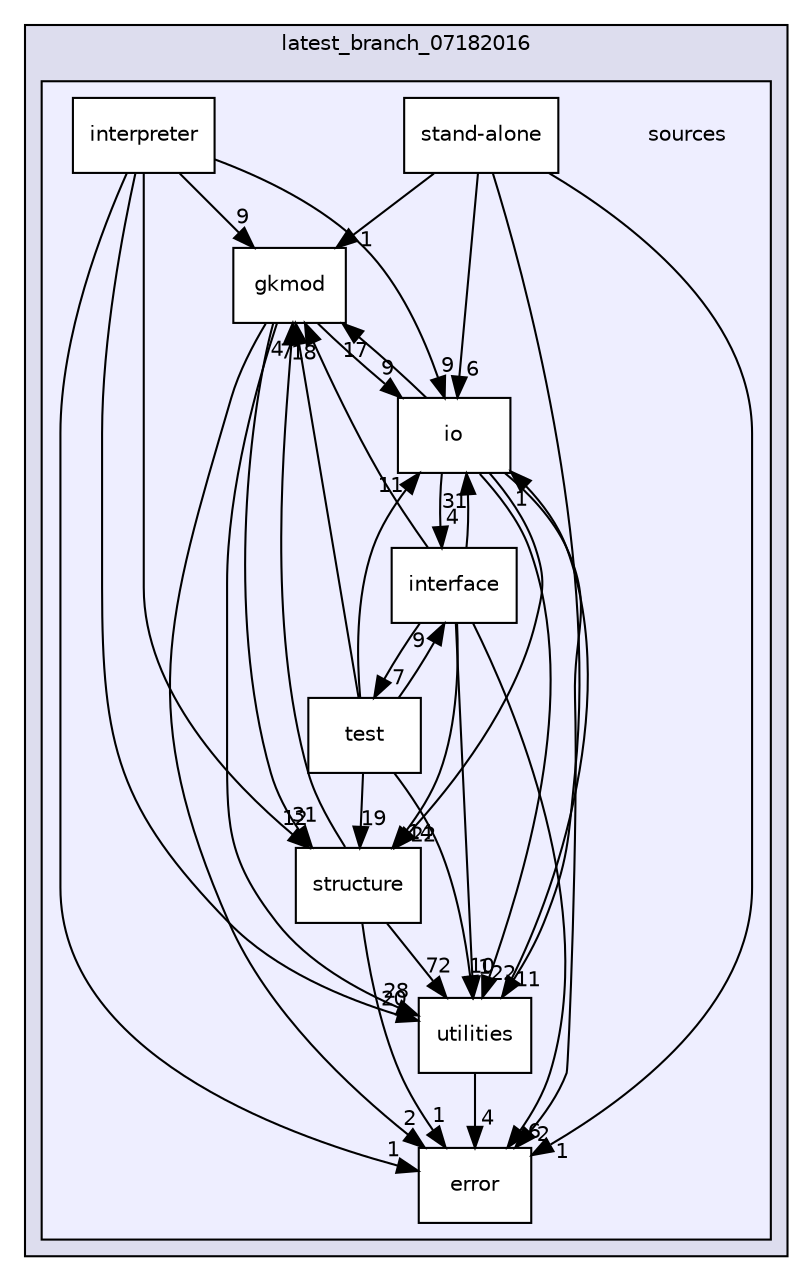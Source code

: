 digraph "/home/ran/atlas_project/latest_branch_07182016/sources" {
  compound=true
  node [ fontsize="10", fontname="Helvetica"];
  edge [ labelfontsize="10", labelfontname="Helvetica"];
  subgraph clusterdir_6c3c7928da1cdc197ab3853ddad7be41 {
    graph [ bgcolor="#ddddee", pencolor="black", label="latest_branch_07182016" fontname="Helvetica", fontsize="10", URL="dir_6c3c7928da1cdc197ab3853ddad7be41.html"]
  subgraph clusterdir_9423311babe90635fab29e5efa88abf4 {
    graph [ bgcolor="#eeeeff", pencolor="black", label="" URL="dir_9423311babe90635fab29e5efa88abf4.html"];
    dir_9423311babe90635fab29e5efa88abf4 [shape=plaintext label="sources"];
    dir_df4a79665b6207ddb1105e4e0c5b079b [shape=box label="error" color="black" fillcolor="white" style="filled" URL="dir_df4a79665b6207ddb1105e4e0c5b079b.html"];
    dir_ccd7a3a83aa5c8e94c18ec24fb7e1646 [shape=box label="gkmod" color="black" fillcolor="white" style="filled" URL="dir_ccd7a3a83aa5c8e94c18ec24fb7e1646.html"];
    dir_180addde5b1848d2256672b8cdd22a5e [shape=box label="interface" color="black" fillcolor="white" style="filled" URL="dir_180addde5b1848d2256672b8cdd22a5e.html"];
    dir_cd5d8c37b93e737ff19639b88f22308c [shape=box label="interpreter" color="black" fillcolor="white" style="filled" URL="dir_cd5d8c37b93e737ff19639b88f22308c.html"];
    dir_af47db905c7aef4a3ed5f697fde94e65 [shape=box label="io" color="black" fillcolor="white" style="filled" URL="dir_af47db905c7aef4a3ed5f697fde94e65.html"];
    dir_531ee1720ae84ea3763d8b89c7f34106 [shape=box label="stand-alone" color="black" fillcolor="white" style="filled" URL="dir_531ee1720ae84ea3763d8b89c7f34106.html"];
    dir_2d058cf4fca89df6fef091ff2affa73b [shape=box label="structure" color="black" fillcolor="white" style="filled" URL="dir_2d058cf4fca89df6fef091ff2affa73b.html"];
    dir_5bd3db9a9bd02a161cde1f15ae46ca80 [shape=box label="test" color="black" fillcolor="white" style="filled" URL="dir_5bd3db9a9bd02a161cde1f15ae46ca80.html"];
    dir_01209aa1722ad1812c26637c88abc9d6 [shape=box label="utilities" color="black" fillcolor="white" style="filled" URL="dir_01209aa1722ad1812c26637c88abc9d6.html"];
  }
  }
  dir_180addde5b1848d2256672b8cdd22a5e->dir_5bd3db9a9bd02a161cde1f15ae46ca80 [headlabel="7", labeldistance=1.5 headhref="dir_000005_000010.html"];
  dir_180addde5b1848d2256672b8cdd22a5e->dir_df4a79665b6207ddb1105e4e0c5b079b [headlabel="6", labeldistance=1.5 headhref="dir_000005_000003.html"];
  dir_180addde5b1848d2256672b8cdd22a5e->dir_ccd7a3a83aa5c8e94c18ec24fb7e1646 [headlabel="18", labeldistance=1.5 headhref="dir_000005_000004.html"];
  dir_180addde5b1848d2256672b8cdd22a5e->dir_2d058cf4fca89df6fef091ff2affa73b [headlabel="14", labeldistance=1.5 headhref="dir_000005_000009.html"];
  dir_180addde5b1848d2256672b8cdd22a5e->dir_01209aa1722ad1812c26637c88abc9d6 [headlabel="1", labeldistance=1.5 headhref="dir_000005_000011.html"];
  dir_180addde5b1848d2256672b8cdd22a5e->dir_af47db905c7aef4a3ed5f697fde94e65 [headlabel="31", labeldistance=1.5 headhref="dir_000005_000007.html"];
  dir_5bd3db9a9bd02a161cde1f15ae46ca80->dir_180addde5b1848d2256672b8cdd22a5e [headlabel="9", labeldistance=1.5 headhref="dir_000010_000005.html"];
  dir_5bd3db9a9bd02a161cde1f15ae46ca80->dir_ccd7a3a83aa5c8e94c18ec24fb7e1646 [headlabel="7", labeldistance=1.5 headhref="dir_000010_000004.html"];
  dir_5bd3db9a9bd02a161cde1f15ae46ca80->dir_2d058cf4fca89df6fef091ff2affa73b [headlabel="19", labeldistance=1.5 headhref="dir_000010_000009.html"];
  dir_5bd3db9a9bd02a161cde1f15ae46ca80->dir_01209aa1722ad1812c26637c88abc9d6 [headlabel="10", labeldistance=1.5 headhref="dir_000010_000011.html"];
  dir_5bd3db9a9bd02a161cde1f15ae46ca80->dir_af47db905c7aef4a3ed5f697fde94e65 [headlabel="11", labeldistance=1.5 headhref="dir_000010_000007.html"];
  dir_2d058cf4fca89df6fef091ff2affa73b->dir_df4a79665b6207ddb1105e4e0c5b079b [headlabel="1", labeldistance=1.5 headhref="dir_000009_000003.html"];
  dir_2d058cf4fca89df6fef091ff2affa73b->dir_ccd7a3a83aa5c8e94c18ec24fb7e1646 [headlabel="4", labeldistance=1.5 headhref="dir_000009_000004.html"];
  dir_2d058cf4fca89df6fef091ff2affa73b->dir_01209aa1722ad1812c26637c88abc9d6 [headlabel="72", labeldistance=1.5 headhref="dir_000009_000011.html"];
  dir_ccd7a3a83aa5c8e94c18ec24fb7e1646->dir_df4a79665b6207ddb1105e4e0c5b079b [headlabel="2", labeldistance=1.5 headhref="dir_000004_000003.html"];
  dir_ccd7a3a83aa5c8e94c18ec24fb7e1646->dir_2d058cf4fca89df6fef091ff2affa73b [headlabel="31", labeldistance=1.5 headhref="dir_000004_000009.html"];
  dir_ccd7a3a83aa5c8e94c18ec24fb7e1646->dir_01209aa1722ad1812c26637c88abc9d6 [headlabel="28", labeldistance=1.5 headhref="dir_000004_000011.html"];
  dir_ccd7a3a83aa5c8e94c18ec24fb7e1646->dir_af47db905c7aef4a3ed5f697fde94e65 [headlabel="9", labeldistance=1.5 headhref="dir_000004_000007.html"];
  dir_01209aa1722ad1812c26637c88abc9d6->dir_df4a79665b6207ddb1105e4e0c5b079b [headlabel="4", labeldistance=1.5 headhref="dir_000011_000003.html"];
  dir_01209aa1722ad1812c26637c88abc9d6->dir_af47db905c7aef4a3ed5f697fde94e65 [headlabel="1", labeldistance=1.5 headhref="dir_000011_000007.html"];
  dir_af47db905c7aef4a3ed5f697fde94e65->dir_180addde5b1848d2256672b8cdd22a5e [headlabel="4", labeldistance=1.5 headhref="dir_000007_000005.html"];
  dir_af47db905c7aef4a3ed5f697fde94e65->dir_df4a79665b6207ddb1105e4e0c5b079b [headlabel="2", labeldistance=1.5 headhref="dir_000007_000003.html"];
  dir_af47db905c7aef4a3ed5f697fde94e65->dir_ccd7a3a83aa5c8e94c18ec24fb7e1646 [headlabel="17", labeldistance=1.5 headhref="dir_000007_000004.html"];
  dir_af47db905c7aef4a3ed5f697fde94e65->dir_2d058cf4fca89df6fef091ff2affa73b [headlabel="22", labeldistance=1.5 headhref="dir_000007_000009.html"];
  dir_af47db905c7aef4a3ed5f697fde94e65->dir_01209aa1722ad1812c26637c88abc9d6 [headlabel="22", labeldistance=1.5 headhref="dir_000007_000011.html"];
  dir_531ee1720ae84ea3763d8b89c7f34106->dir_df4a79665b6207ddb1105e4e0c5b079b [headlabel="1", labeldistance=1.5 headhref="dir_000008_000003.html"];
  dir_531ee1720ae84ea3763d8b89c7f34106->dir_ccd7a3a83aa5c8e94c18ec24fb7e1646 [headlabel="1", labeldistance=1.5 headhref="dir_000008_000004.html"];
  dir_531ee1720ae84ea3763d8b89c7f34106->dir_01209aa1722ad1812c26637c88abc9d6 [headlabel="11", labeldistance=1.5 headhref="dir_000008_000011.html"];
  dir_531ee1720ae84ea3763d8b89c7f34106->dir_af47db905c7aef4a3ed5f697fde94e65 [headlabel="6", labeldistance=1.5 headhref="dir_000008_000007.html"];
  dir_cd5d8c37b93e737ff19639b88f22308c->dir_df4a79665b6207ddb1105e4e0c5b079b [headlabel="1", labeldistance=1.5 headhref="dir_000006_000003.html"];
  dir_cd5d8c37b93e737ff19639b88f22308c->dir_ccd7a3a83aa5c8e94c18ec24fb7e1646 [headlabel="9", labeldistance=1.5 headhref="dir_000006_000004.html"];
  dir_cd5d8c37b93e737ff19639b88f22308c->dir_2d058cf4fca89df6fef091ff2affa73b [headlabel="12", labeldistance=1.5 headhref="dir_000006_000009.html"];
  dir_cd5d8c37b93e737ff19639b88f22308c->dir_01209aa1722ad1812c26637c88abc9d6 [headlabel="20", labeldistance=1.5 headhref="dir_000006_000011.html"];
  dir_cd5d8c37b93e737ff19639b88f22308c->dir_af47db905c7aef4a3ed5f697fde94e65 [headlabel="9", labeldistance=1.5 headhref="dir_000006_000007.html"];
}
